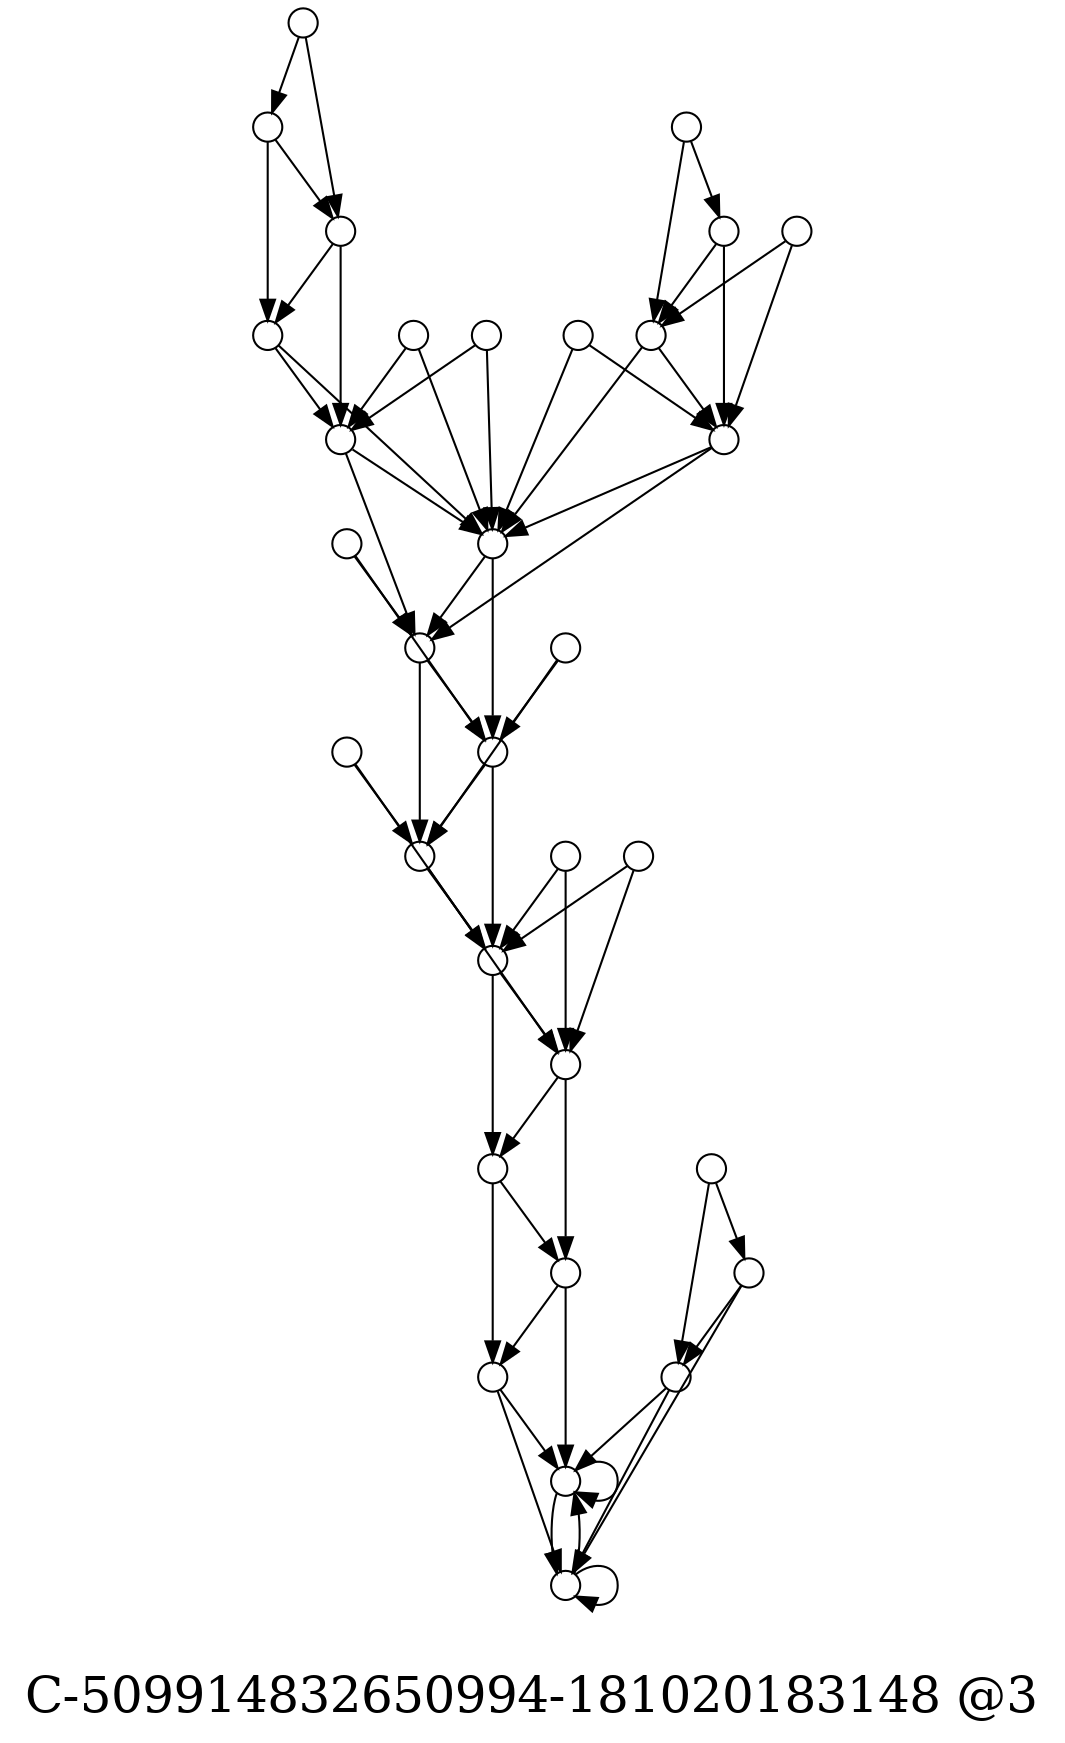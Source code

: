 /*****
C-509914832650994-181020183148 @3
*****/

digraph G {
  graph [splines=false overlap=false]
  node  [shape=ellipse, width=0.2, height=0.2, label=""]
  0 [style=filled, fillcolor="white"];
  1 [style=filled, fillcolor="white"];
  2 [style=filled, fillcolor="white"];
  3 [style=filled, fillcolor="white"];
  4 [style=filled, fillcolor="white"];
  5 [style=filled, fillcolor="white"];
  6 [style=filled, fillcolor="white"];
  7 [style=filled, fillcolor="white"];
  8 [style=filled, fillcolor="white"];
  9 [style=filled, fillcolor="white"];
  10 [style=filled, fillcolor="white"];
  11 [style=filled, fillcolor="white"];
  12 [style=filled, fillcolor="white"];
  13 [style=filled, fillcolor="white"];
  14 [style=filled, fillcolor="white"];
  15 [style=filled, fillcolor="white"];
  16 [style=filled, fillcolor="white"];
  17 [style=filled, fillcolor="white"];
  18 [style=filled, fillcolor="white"];
  19 [style=filled, fillcolor="white"];
  20 [style=filled, fillcolor="white"];
  21 [style=filled, fillcolor="white"];
  22 [style=filled, fillcolor="white"];
  23 [style=filled, fillcolor="white"];
  24 [style=filled, fillcolor="white"];
  25 [style=filled, fillcolor="white"];
  26 [style=filled, fillcolor="white"];
  27 [style=filled, fillcolor="white"];
  28 [style=filled, fillcolor="white"];
  29 [style=filled, fillcolor="white"];
  30 [style=filled, fillcolor="white"];
  31 [style=filled, fillcolor="white"];
  0 -> 6;
  0 -> 22;
  1 -> 18;
  1 -> 27;
  2 -> 7;
  2 -> 10;
  3 -> 26;
  3 -> 12;
  4 -> 1;
  4 -> 18;
  5 -> 15;
  5 -> 2;
  6 -> 22;
  6 -> 19;
  7 -> 10;
  7 -> 7;
  8 -> 19;
  8 -> 31;
  9 -> 20;
  9 -> 29;
  10 -> 7;
  10 -> 10;
  11 -> 6;
  11 -> 22;
  12 -> 11;
  12 -> 6;
  13 -> 22;
  13 -> 19;
  14 -> 18;
  14 -> 27;
  15 -> 2;
  15 -> 7;
  16 -> 25;
  16 -> 23;
  17 -> 27;
  17 -> 12;
  18 -> 27;
  18 -> 12;
  19 -> 31;
  19 -> 5;
  20 -> 29;
  20 -> 10;
  21 -> 26;
  21 -> 12;
  22 -> 19;
  22 -> 31;
  23 -> 3;
  23 -> 26;
  24 -> 19;
  24 -> 31;
  25 -> 23;
  25 -> 3;
  26 -> 12;
  26 -> 11;
  27 -> 12;
  27 -> 11;
  28 -> 11;
  28 -> 6;
  29 -> 10;
  29 -> 7;
  30 -> 26;
  30 -> 12;
  31 -> 5;
  31 -> 15;
  label = "\nC-509914832650994-181020183148 @3\n";  fontsize=24;
}
